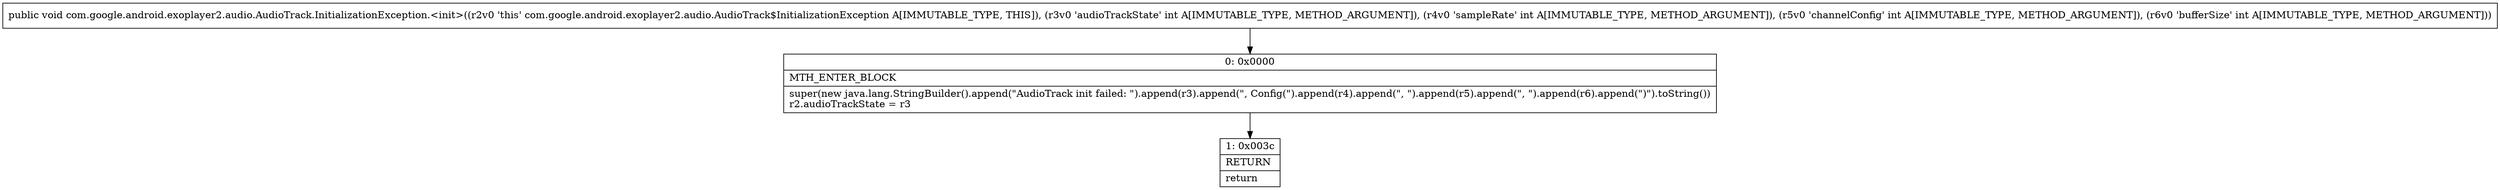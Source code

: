 digraph "CFG forcom.google.android.exoplayer2.audio.AudioTrack.InitializationException.\<init\>(IIII)V" {
Node_0 [shape=record,label="{0\:\ 0x0000|MTH_ENTER_BLOCK\l|super(new java.lang.StringBuilder().append(\"AudioTrack init failed: \").append(r3).append(\", Config(\").append(r4).append(\", \").append(r5).append(\", \").append(r6).append(\")\").toString())\lr2.audioTrackState = r3\l}"];
Node_1 [shape=record,label="{1\:\ 0x003c|RETURN\l|return\l}"];
MethodNode[shape=record,label="{public void com.google.android.exoplayer2.audio.AudioTrack.InitializationException.\<init\>((r2v0 'this' com.google.android.exoplayer2.audio.AudioTrack$InitializationException A[IMMUTABLE_TYPE, THIS]), (r3v0 'audioTrackState' int A[IMMUTABLE_TYPE, METHOD_ARGUMENT]), (r4v0 'sampleRate' int A[IMMUTABLE_TYPE, METHOD_ARGUMENT]), (r5v0 'channelConfig' int A[IMMUTABLE_TYPE, METHOD_ARGUMENT]), (r6v0 'bufferSize' int A[IMMUTABLE_TYPE, METHOD_ARGUMENT])) }"];
MethodNode -> Node_0;
Node_0 -> Node_1;
}

